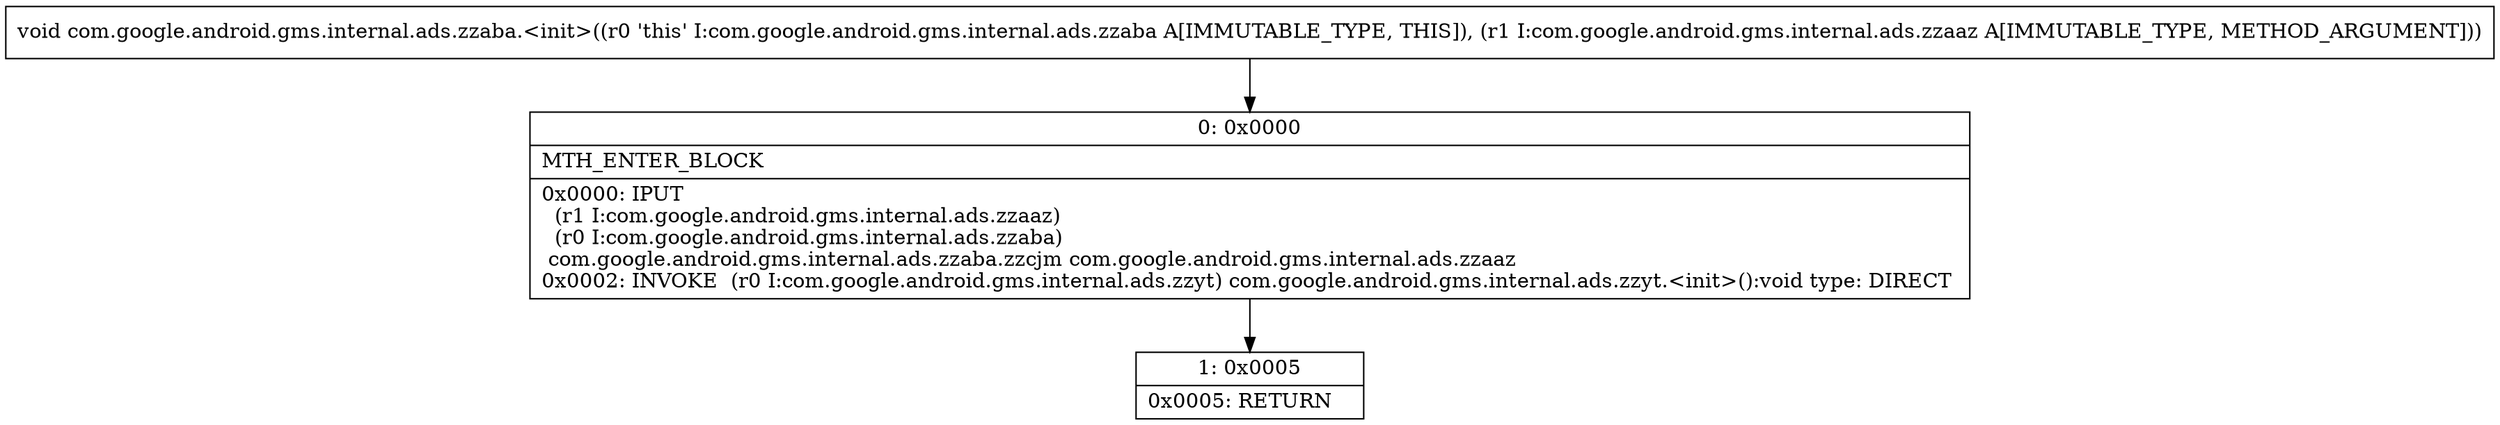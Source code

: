 digraph "CFG forcom.google.android.gms.internal.ads.zzaba.\<init\>(Lcom\/google\/android\/gms\/internal\/ads\/zzaaz;)V" {
Node_0 [shape=record,label="{0\:\ 0x0000|MTH_ENTER_BLOCK\l|0x0000: IPUT  \l  (r1 I:com.google.android.gms.internal.ads.zzaaz)\l  (r0 I:com.google.android.gms.internal.ads.zzaba)\l com.google.android.gms.internal.ads.zzaba.zzcjm com.google.android.gms.internal.ads.zzaaz \l0x0002: INVOKE  (r0 I:com.google.android.gms.internal.ads.zzyt) com.google.android.gms.internal.ads.zzyt.\<init\>():void type: DIRECT \l}"];
Node_1 [shape=record,label="{1\:\ 0x0005|0x0005: RETURN   \l}"];
MethodNode[shape=record,label="{void com.google.android.gms.internal.ads.zzaba.\<init\>((r0 'this' I:com.google.android.gms.internal.ads.zzaba A[IMMUTABLE_TYPE, THIS]), (r1 I:com.google.android.gms.internal.ads.zzaaz A[IMMUTABLE_TYPE, METHOD_ARGUMENT])) }"];
MethodNode -> Node_0;
Node_0 -> Node_1;
}


